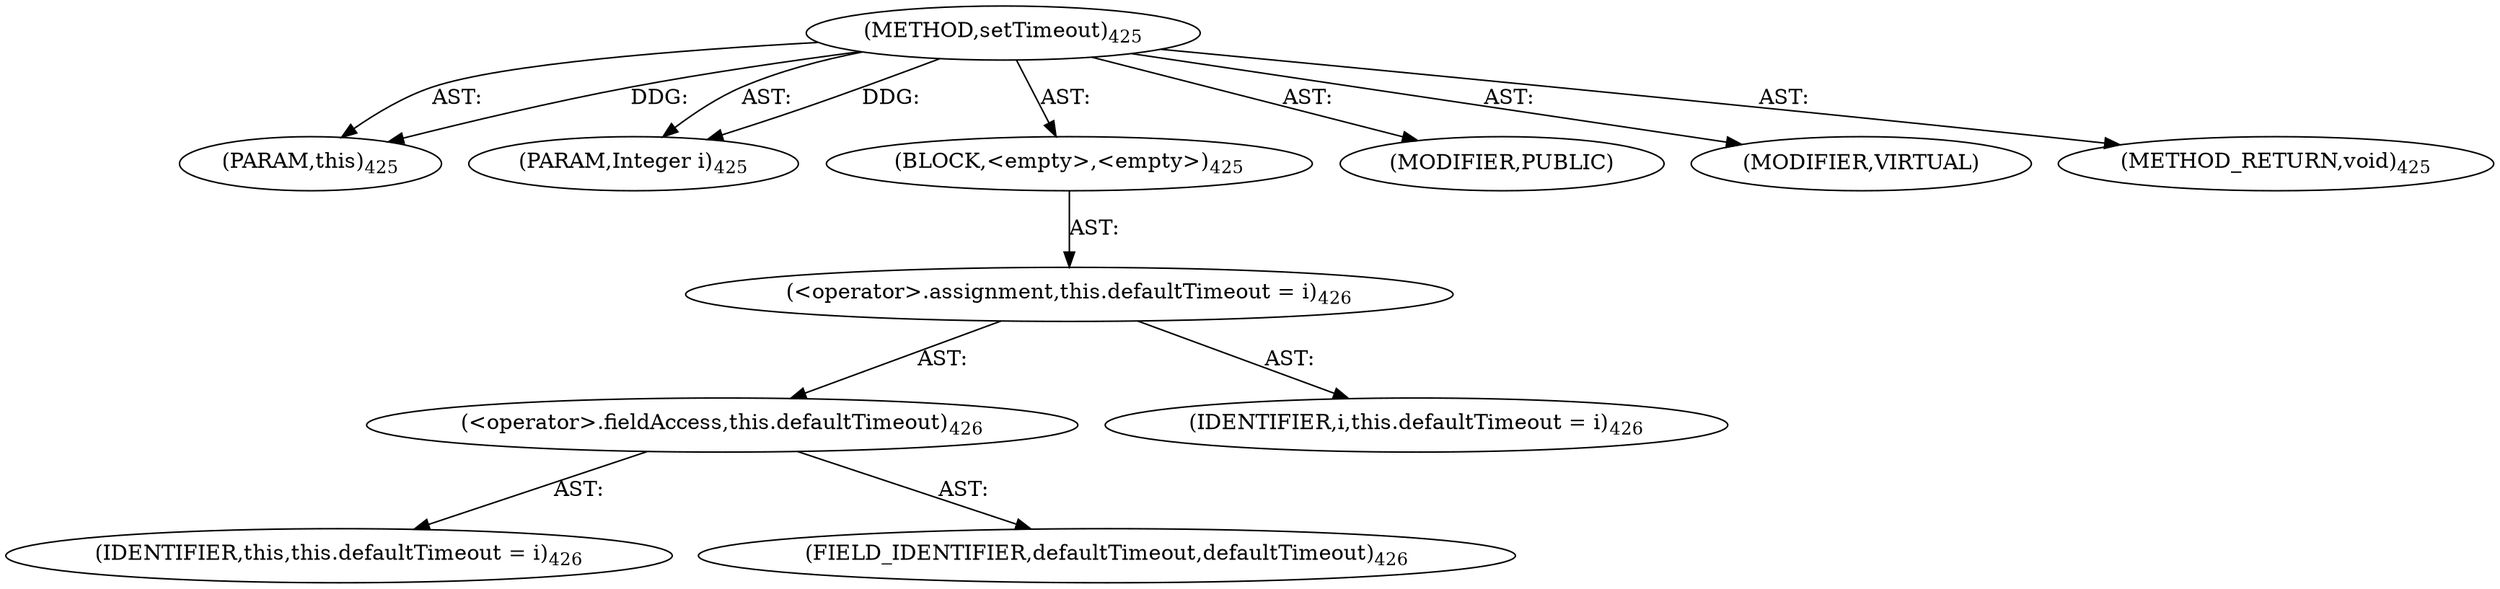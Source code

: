 digraph "setTimeout" {  
"111669149721" [label = <(METHOD,setTimeout)<SUB>425</SUB>> ]
"115964117012" [label = <(PARAM,this)<SUB>425</SUB>> ]
"115964117042" [label = <(PARAM,Integer i)<SUB>425</SUB>> ]
"25769803848" [label = <(BLOCK,&lt;empty&gt;,&lt;empty&gt;)<SUB>425</SUB>> ]
"30064771348" [label = <(&lt;operator&gt;.assignment,this.defaultTimeout = i)<SUB>426</SUB>> ]
"30064771349" [label = <(&lt;operator&gt;.fieldAccess,this.defaultTimeout)<SUB>426</SUB>> ]
"68719476768" [label = <(IDENTIFIER,this,this.defaultTimeout = i)<SUB>426</SUB>> ]
"55834574906" [label = <(FIELD_IDENTIFIER,defaultTimeout,defaultTimeout)<SUB>426</SUB>> ]
"68719476956" [label = <(IDENTIFIER,i,this.defaultTimeout = i)<SUB>426</SUB>> ]
"133143986242" [label = <(MODIFIER,PUBLIC)> ]
"133143986243" [label = <(MODIFIER,VIRTUAL)> ]
"128849018905" [label = <(METHOD_RETURN,void)<SUB>425</SUB>> ]
  "111669149721" -> "115964117012"  [ label = "AST: "] 
  "111669149721" -> "115964117042"  [ label = "AST: "] 
  "111669149721" -> "25769803848"  [ label = "AST: "] 
  "111669149721" -> "133143986242"  [ label = "AST: "] 
  "111669149721" -> "133143986243"  [ label = "AST: "] 
  "111669149721" -> "128849018905"  [ label = "AST: "] 
  "25769803848" -> "30064771348"  [ label = "AST: "] 
  "30064771348" -> "30064771349"  [ label = "AST: "] 
  "30064771348" -> "68719476956"  [ label = "AST: "] 
  "30064771349" -> "68719476768"  [ label = "AST: "] 
  "30064771349" -> "55834574906"  [ label = "AST: "] 
  "111669149721" -> "115964117012"  [ label = "DDG: "] 
  "111669149721" -> "115964117042"  [ label = "DDG: "] 
}
